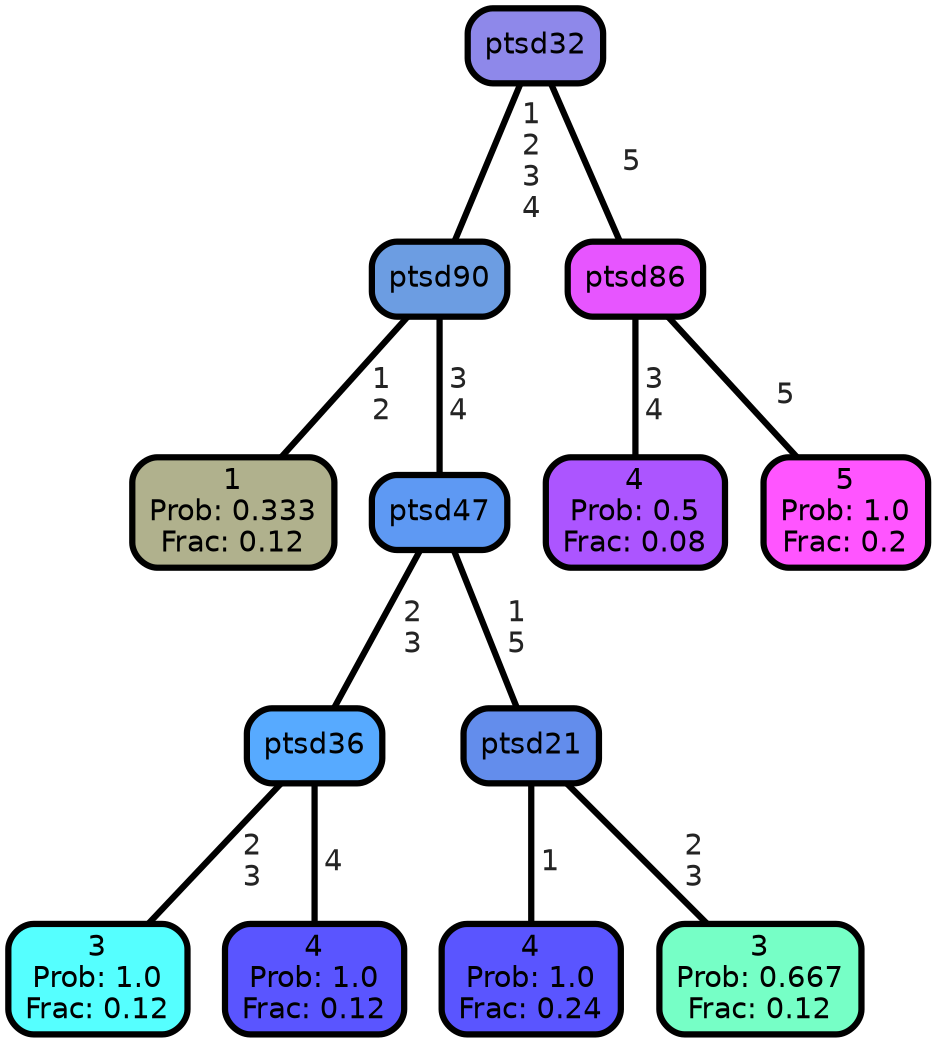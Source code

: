 graph Tree {
node [shape=box, style="filled, rounded",color="black",penwidth="3",fontcolor="black",                 fontname=helvetica] ;
graph [ranksep="0 equally", splines=straight,                 bgcolor=transparent, dpi=200] ;
edge [fontname=helvetica, fontweight=bold,fontcolor=grey14,color=black] ;
0 [label="1
Prob: 0.333
Frac: 0.12", fillcolor="#b0b18d"] ;
1 [label="ptsd90", fillcolor="#6c9de2"] ;
2 [label="3
Prob: 1.0
Frac: 0.12", fillcolor="#55ffff"] ;
3 [label="ptsd36", fillcolor="#57aaff"] ;
4 [label="4
Prob: 1.0
Frac: 0.12", fillcolor="#5a55ff"] ;
5 [label="ptsd47", fillcolor="#5e99f3"] ;
6 [label="4
Prob: 1.0
Frac: 0.24", fillcolor="#5a55ff"] ;
7 [label="ptsd21", fillcolor="#638dec"] ;
8 [label="3
Prob: 0.667
Frac: 0.12", fillcolor="#76ffc6"] ;
9 [label="ptsd32", fillcolor="#8e88ea"] ;
10 [label="4
Prob: 0.5
Frac: 0.08", fillcolor="#ac55ff"] ;
11 [label="ptsd86", fillcolor="#e755ff"] ;
12 [label="5
Prob: 1.0
Frac: 0.2", fillcolor="#ff55ff"] ;
1 -- 0 [label=" 1\n 2",penwidth=3] ;
1 -- 5 [label=" 3\n 4",penwidth=3] ;
3 -- 2 [label=" 2\n 3",penwidth=3] ;
3 -- 4 [label=" 4",penwidth=3] ;
5 -- 3 [label=" 2\n 3",penwidth=3] ;
5 -- 7 [label=" 1\n 5",penwidth=3] ;
7 -- 6 [label=" 1",penwidth=3] ;
7 -- 8 [label=" 2\n 3",penwidth=3] ;
9 -- 1 [label=" 1\n 2\n 3\n 4",penwidth=3] ;
9 -- 11 [label=" 5",penwidth=3] ;
11 -- 10 [label=" 3\n 4",penwidth=3] ;
11 -- 12 [label=" 5",penwidth=3] ;
{rank = same;}}
